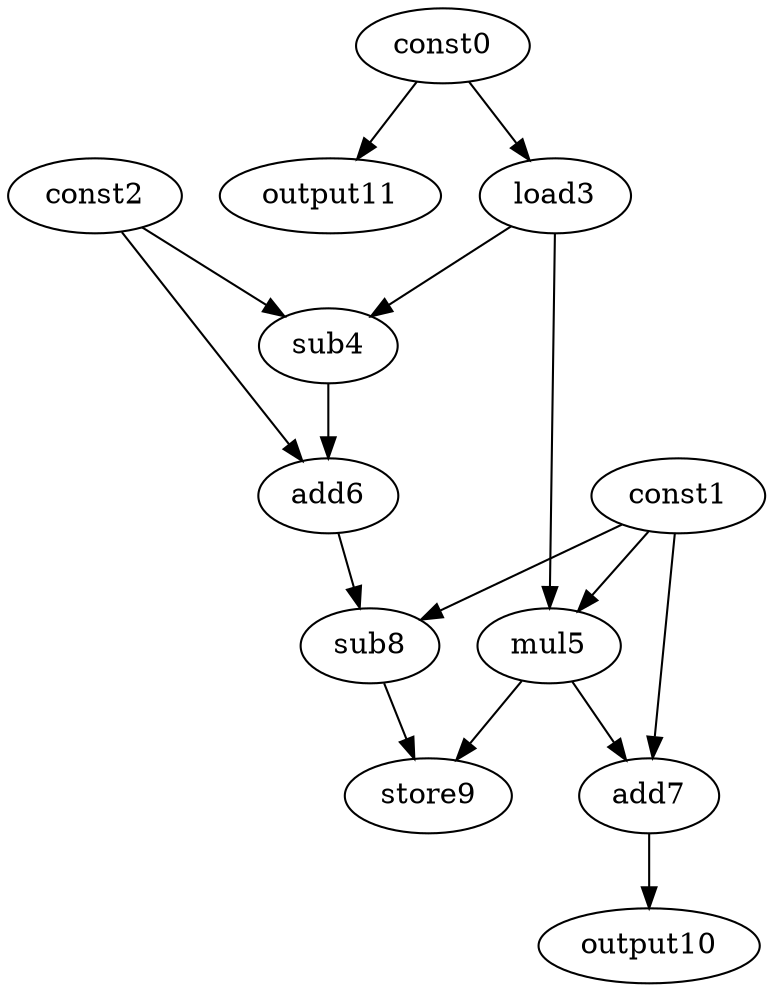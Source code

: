 digraph G { 
const0[opcode=const]; 
const1[opcode=const]; 
const2[opcode=const]; 
load3[opcode=load]; 
sub4[opcode=sub]; 
mul5[opcode=mul]; 
add6[opcode=add]; 
add7[opcode=add]; 
sub8[opcode=sub]; 
store9[opcode=store]; 
output10[opcode=output]; 
output11[opcode=output]; 
const0->load3[operand=0];
const0->output11[operand=0];
const2->sub4[operand=0];
load3->sub4[operand=1];
const1->mul5[operand=0];
load3->mul5[operand=1];
const2->add6[operand=0];
sub4->add6[operand=1];
const1->add7[operand=0];
mul5->add7[operand=1];
const1->sub8[operand=0];
add6->sub8[operand=1];
add7->output10[operand=0];
sub8->store9[operand=0];
mul5->store9[operand=1];
}

